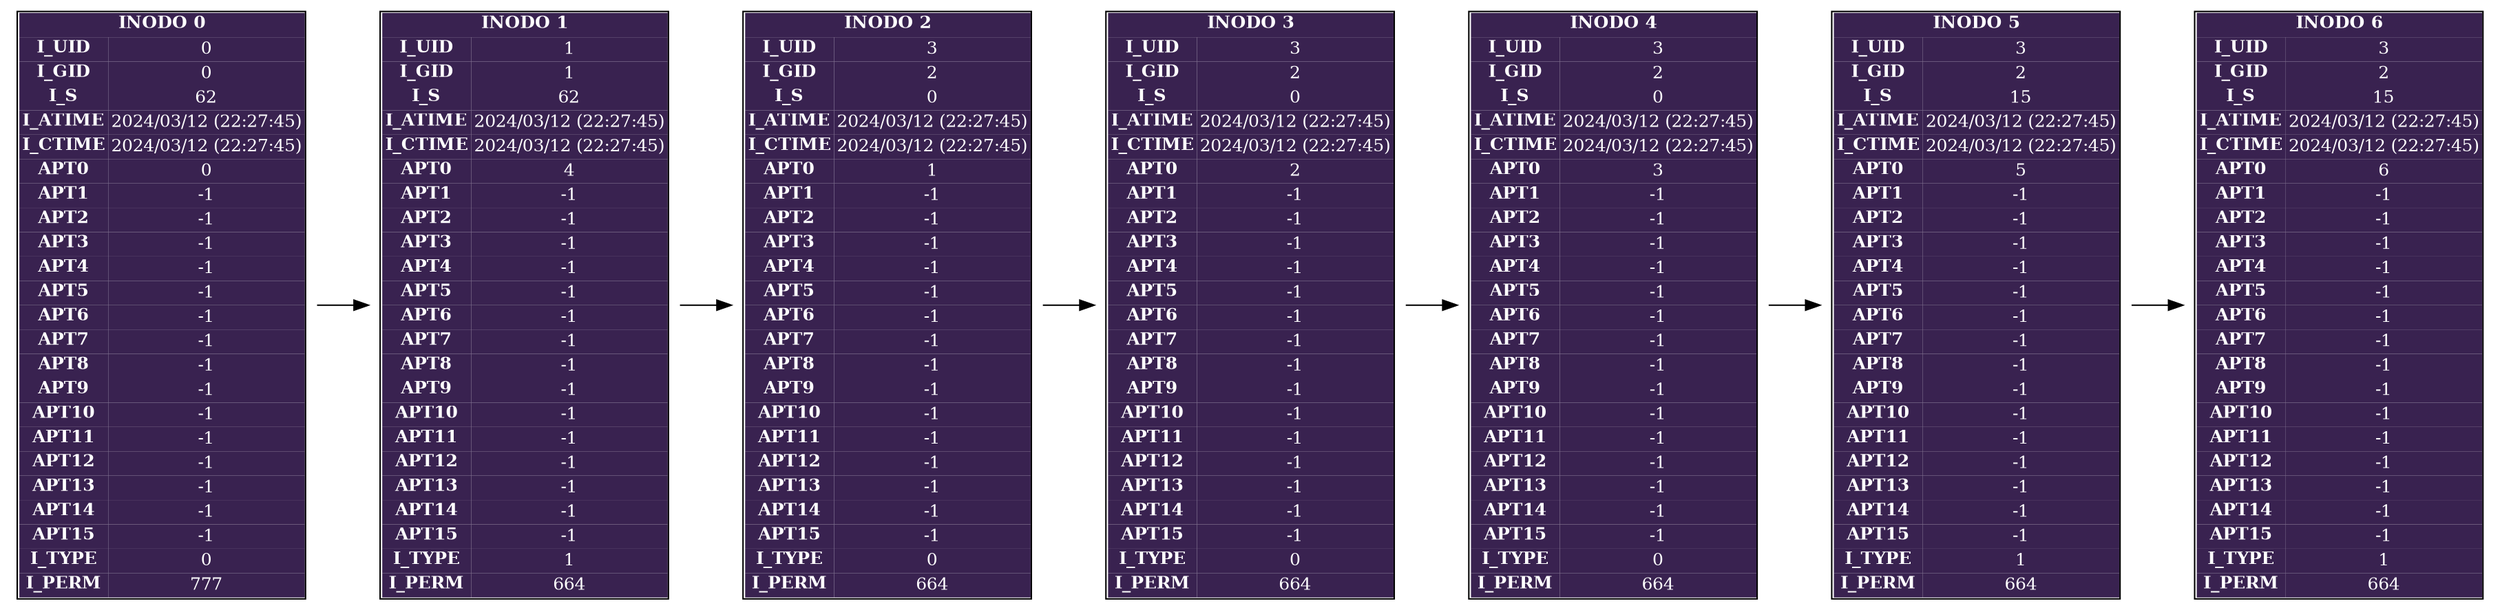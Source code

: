 digraph G {
	node[shape=plaintext fontsize=12];
	rankdir=LR;
inodo0[label=<
<TABLE BORDER="1" CELLBORDER="0" CELLSPACING="0">
	<TR>
		<TD ALIGN="CENTER" COLSPAN="2" BGCOLOR="#392250" ><FONT COLOR="WHITE"><B>INODO 0</B></FONT></TD>
	</TR>
	<TR>
		<TD ALIGN="CENTER" BGCOLOR="#392250" ><FONT COLOR="WHITE"><B>I_UID</B></FONT></TD>
		<TD ALIGN="CENTER" BGCOLOR="#392250" ><FONT COLOR="WHITE">0</FONT></TD>
	</TR>
	<TR>
		<TD ALIGN="CENTER" BGCOLOR="#392250" ><FONT COLOR="WHITE"><B>I_GID</B></FONT></TD>
		<TD ALIGN="CENTER" BGCOLOR="#392250" ><FONT COLOR="WHITE">0</FONT></TD>
	</TR>
	<TR>
		<TD ALIGN="CENTER" BGCOLOR="#392250" ><FONT COLOR="WHITE"><B>I_S</B></FONT></TD>
		<TD ALIGN="CENTER" BGCOLOR="#392250" ><FONT COLOR="WHITE">62</FONT></TD>
	</TR>
	<TR>
		<TD ALIGN="CENTER" BGCOLOR="#392250" ><FONT COLOR="WHITE"><B>I_ATIME</B></FONT></TD>
		<TD ALIGN="CENTER" BGCOLOR="#392250" ><FONT COLOR="WHITE">2024/03/12 (22:27:45)</FONT></TD>
	</TR>
	<TR>
		<TD ALIGN="CENTER" BGCOLOR="#392250" ><FONT COLOR="WHITE"><B>I_CTIME</B></FONT></TD>
		<TD ALIGN="CENTER" BGCOLOR="#392250" ><FONT COLOR="WHITE">2024/03/12 (22:27:45)</FONT></TD>
	</TR>
	<TR>
		<TD ALIGN="CENTER" BGCOLOR="#392250" ><FONT COLOR="WHITE"><B>APT0</B></FONT></TD>
		<TD ALIGN="CENTER" BGCOLOR="#392250" ><FONT COLOR="WHITE">0</FONT></TD>
	</TR>
	<TR>
		<TD ALIGN="CENTER" BGCOLOR="#392250" ><FONT COLOR="WHITE"><B>APT1</B></FONT></TD>
		<TD ALIGN="CENTER" BGCOLOR="#392250" ><FONT COLOR="WHITE">-1</FONT></TD>
	</TR>
	<TR>
		<TD ALIGN="CENTER" BGCOLOR="#392250" ><FONT COLOR="WHITE"><B>APT2</B></FONT></TD>
		<TD ALIGN="CENTER" BGCOLOR="#392250" ><FONT COLOR="WHITE">-1</FONT></TD>
	</TR>
	<TR>
		<TD ALIGN="CENTER" BGCOLOR="#392250" ><FONT COLOR="WHITE"><B>APT3</B></FONT></TD>
		<TD ALIGN="CENTER" BGCOLOR="#392250" ><FONT COLOR="WHITE">-1</FONT></TD>
	</TR>
	<TR>
		<TD ALIGN="CENTER" BGCOLOR="#392250" ><FONT COLOR="WHITE"><B>APT4</B></FONT></TD>
		<TD ALIGN="CENTER" BGCOLOR="#392250" ><FONT COLOR="WHITE">-1</FONT></TD>
	</TR>
	<TR>
		<TD ALIGN="CENTER" BGCOLOR="#392250" ><FONT COLOR="WHITE"><B>APT5</B></FONT></TD>
		<TD ALIGN="CENTER" BGCOLOR="#392250" ><FONT COLOR="WHITE">-1</FONT></TD>
	</TR>
	<TR>
		<TD ALIGN="CENTER" BGCOLOR="#392250" ><FONT COLOR="WHITE"><B>APT6</B></FONT></TD>
		<TD ALIGN="CENTER" BGCOLOR="#392250" ><FONT COLOR="WHITE">-1</FONT></TD>
	</TR>
	<TR>
		<TD ALIGN="CENTER" BGCOLOR="#392250" ><FONT COLOR="WHITE"><B>APT7</B></FONT></TD>
		<TD ALIGN="CENTER" BGCOLOR="#392250" ><FONT COLOR="WHITE">-1</FONT></TD>
	</TR>
	<TR>
		<TD ALIGN="CENTER" BGCOLOR="#392250" ><FONT COLOR="WHITE"><B>APT8</B></FONT></TD>
		<TD ALIGN="CENTER" BGCOLOR="#392250" ><FONT COLOR="WHITE">-1</FONT></TD>
	</TR>
	<TR>
		<TD ALIGN="CENTER" BGCOLOR="#392250" ><FONT COLOR="WHITE"><B>APT9</B></FONT></TD>
		<TD ALIGN="CENTER" BGCOLOR="#392250" ><FONT COLOR="WHITE">-1</FONT></TD>
	</TR>
	<TR>
		<TD ALIGN="CENTER" BGCOLOR="#392250" ><FONT COLOR="WHITE"><B>APT10</B></FONT></TD>
		<TD ALIGN="CENTER" BGCOLOR="#392250" ><FONT COLOR="WHITE">-1</FONT></TD>
	</TR>
	<TR>
		<TD ALIGN="CENTER" BGCOLOR="#392250" ><FONT COLOR="WHITE"><B>APT11</B></FONT></TD>
		<TD ALIGN="CENTER" BGCOLOR="#392250" ><FONT COLOR="WHITE">-1</FONT></TD>
	</TR>
	<TR>
		<TD ALIGN="CENTER" BGCOLOR="#392250" ><FONT COLOR="WHITE"><B>APT12</B></FONT></TD>
		<TD ALIGN="CENTER" BGCOLOR="#392250" ><FONT COLOR="WHITE">-1</FONT></TD>
	</TR>
	<TR>
		<TD ALIGN="CENTER" BGCOLOR="#392250" ><FONT COLOR="WHITE"><B>APT13</B></FONT></TD>
		<TD ALIGN="CENTER" BGCOLOR="#392250" ><FONT COLOR="WHITE">-1</FONT></TD>
	</TR>
	<TR>
		<TD ALIGN="CENTER" BGCOLOR="#392250" ><FONT COLOR="WHITE"><B>APT14</B></FONT></TD>
		<TD ALIGN="CENTER" BGCOLOR="#392250" ><FONT COLOR="WHITE">-1</FONT></TD>
	</TR>
	<TR>
		<TD ALIGN="CENTER" BGCOLOR="#392250" ><FONT COLOR="WHITE"><B>APT15</B></FONT></TD>
		<TD ALIGN="CENTER" BGCOLOR="#392250" ><FONT COLOR="WHITE">-1</FONT></TD>
	</TR>
	<TR>
		<TD ALIGN="CENTER" BGCOLOR="#392250" ><FONT COLOR="WHITE"><B>I_TYPE</B></FONT></TD>
		<TD ALIGN="CENTER" BGCOLOR="#392250" ><FONT COLOR="WHITE">0</FONT></TD>
	</TR>
	<TR>
		<TD ALIGN="CENTER" BGCOLOR="#392250" ><FONT COLOR="WHITE"><B>I_PERM</B></FONT></TD>
		<TD ALIGN="CENTER" BGCOLOR="#392250" ><FONT COLOR="WHITE">777</FONT></TD>
	</TR>
</TABLE>>];
inodo1[label=<
<TABLE BORDER="1" CELLBORDER="0" CELLSPACING="0">
	<TR>
		<TD ALIGN="CENTER" COLSPAN="2" BGCOLOR="#392250" ><FONT COLOR="WHITE"><B>INODO 1</B></FONT></TD>
	</TR>
	<TR>
		<TD ALIGN="CENTER" BGCOLOR="#392250" ><FONT COLOR="WHITE"><B>I_UID</B></FONT></TD>
		<TD ALIGN="CENTER" BGCOLOR="#392250" ><FONT COLOR="WHITE">1</FONT></TD>
	</TR>
	<TR>
		<TD ALIGN="CENTER" BGCOLOR="#392250" ><FONT COLOR="WHITE"><B>I_GID</B></FONT></TD>
		<TD ALIGN="CENTER" BGCOLOR="#392250" ><FONT COLOR="WHITE">1</FONT></TD>
	</TR>
	<TR>
		<TD ALIGN="CENTER" BGCOLOR="#392250" ><FONT COLOR="WHITE"><B>I_S</B></FONT></TD>
		<TD ALIGN="CENTER" BGCOLOR="#392250" ><FONT COLOR="WHITE">62</FONT></TD>
	</TR>
	<TR>
		<TD ALIGN="CENTER" BGCOLOR="#392250" ><FONT COLOR="WHITE"><B>I_ATIME</B></FONT></TD>
		<TD ALIGN="CENTER" BGCOLOR="#392250" ><FONT COLOR="WHITE">2024/03/12 (22:27:45)</FONT></TD>
	</TR>
	<TR>
		<TD ALIGN="CENTER" BGCOLOR="#392250" ><FONT COLOR="WHITE"><B>I_CTIME</B></FONT></TD>
		<TD ALIGN="CENTER" BGCOLOR="#392250" ><FONT COLOR="WHITE">2024/03/12 (22:27:45)</FONT></TD>
	</TR>
	<TR>
		<TD ALIGN="CENTER" BGCOLOR="#392250" ><FONT COLOR="WHITE"><B>APT0</B></FONT></TD>
		<TD ALIGN="CENTER" BGCOLOR="#392250" ><FONT COLOR="WHITE">4</FONT></TD>
	</TR>
	<TR>
		<TD ALIGN="CENTER" BGCOLOR="#392250" ><FONT COLOR="WHITE"><B>APT1</B></FONT></TD>
		<TD ALIGN="CENTER" BGCOLOR="#392250" ><FONT COLOR="WHITE">-1</FONT></TD>
	</TR>
	<TR>
		<TD ALIGN="CENTER" BGCOLOR="#392250" ><FONT COLOR="WHITE"><B>APT2</B></FONT></TD>
		<TD ALIGN="CENTER" BGCOLOR="#392250" ><FONT COLOR="WHITE">-1</FONT></TD>
	</TR>
	<TR>
		<TD ALIGN="CENTER" BGCOLOR="#392250" ><FONT COLOR="WHITE"><B>APT3</B></FONT></TD>
		<TD ALIGN="CENTER" BGCOLOR="#392250" ><FONT COLOR="WHITE">-1</FONT></TD>
	</TR>
	<TR>
		<TD ALIGN="CENTER" BGCOLOR="#392250" ><FONT COLOR="WHITE"><B>APT4</B></FONT></TD>
		<TD ALIGN="CENTER" BGCOLOR="#392250" ><FONT COLOR="WHITE">-1</FONT></TD>
	</TR>
	<TR>
		<TD ALIGN="CENTER" BGCOLOR="#392250" ><FONT COLOR="WHITE"><B>APT5</B></FONT></TD>
		<TD ALIGN="CENTER" BGCOLOR="#392250" ><FONT COLOR="WHITE">-1</FONT></TD>
	</TR>
	<TR>
		<TD ALIGN="CENTER" BGCOLOR="#392250" ><FONT COLOR="WHITE"><B>APT6</B></FONT></TD>
		<TD ALIGN="CENTER" BGCOLOR="#392250" ><FONT COLOR="WHITE">-1</FONT></TD>
	</TR>
	<TR>
		<TD ALIGN="CENTER" BGCOLOR="#392250" ><FONT COLOR="WHITE"><B>APT7</B></FONT></TD>
		<TD ALIGN="CENTER" BGCOLOR="#392250" ><FONT COLOR="WHITE">-1</FONT></TD>
	</TR>
	<TR>
		<TD ALIGN="CENTER" BGCOLOR="#392250" ><FONT COLOR="WHITE"><B>APT8</B></FONT></TD>
		<TD ALIGN="CENTER" BGCOLOR="#392250" ><FONT COLOR="WHITE">-1</FONT></TD>
	</TR>
	<TR>
		<TD ALIGN="CENTER" BGCOLOR="#392250" ><FONT COLOR="WHITE"><B>APT9</B></FONT></TD>
		<TD ALIGN="CENTER" BGCOLOR="#392250" ><FONT COLOR="WHITE">-1</FONT></TD>
	</TR>
	<TR>
		<TD ALIGN="CENTER" BGCOLOR="#392250" ><FONT COLOR="WHITE"><B>APT10</B></FONT></TD>
		<TD ALIGN="CENTER" BGCOLOR="#392250" ><FONT COLOR="WHITE">-1</FONT></TD>
	</TR>
	<TR>
		<TD ALIGN="CENTER" BGCOLOR="#392250" ><FONT COLOR="WHITE"><B>APT11</B></FONT></TD>
		<TD ALIGN="CENTER" BGCOLOR="#392250" ><FONT COLOR="WHITE">-1</FONT></TD>
	</TR>
	<TR>
		<TD ALIGN="CENTER" BGCOLOR="#392250" ><FONT COLOR="WHITE"><B>APT12</B></FONT></TD>
		<TD ALIGN="CENTER" BGCOLOR="#392250" ><FONT COLOR="WHITE">-1</FONT></TD>
	</TR>
	<TR>
		<TD ALIGN="CENTER" BGCOLOR="#392250" ><FONT COLOR="WHITE"><B>APT13</B></FONT></TD>
		<TD ALIGN="CENTER" BGCOLOR="#392250" ><FONT COLOR="WHITE">-1</FONT></TD>
	</TR>
	<TR>
		<TD ALIGN="CENTER" BGCOLOR="#392250" ><FONT COLOR="WHITE"><B>APT14</B></FONT></TD>
		<TD ALIGN="CENTER" BGCOLOR="#392250" ><FONT COLOR="WHITE">-1</FONT></TD>
	</TR>
	<TR>
		<TD ALIGN="CENTER" BGCOLOR="#392250" ><FONT COLOR="WHITE"><B>APT15</B></FONT></TD>
		<TD ALIGN="CENTER" BGCOLOR="#392250" ><FONT COLOR="WHITE">-1</FONT></TD>
	</TR>
	<TR>
		<TD ALIGN="CENTER" BGCOLOR="#392250" ><FONT COLOR="WHITE"><B>I_TYPE</B></FONT></TD>
		<TD ALIGN="CENTER" BGCOLOR="#392250" ><FONT COLOR="WHITE">1</FONT></TD>
	</TR>
	<TR>
		<TD ALIGN="CENTER" BGCOLOR="#392250" ><FONT COLOR="WHITE"><B>I_PERM</B></FONT></TD>
		<TD ALIGN="CENTER" BGCOLOR="#392250" ><FONT COLOR="WHITE">664</FONT></TD>
	</TR>
</TABLE>>];
inodo2[label=<
<TABLE BORDER="1" CELLBORDER="0" CELLSPACING="0">
	<TR>
		<TD ALIGN="CENTER" COLSPAN="2" BGCOLOR="#392250" ><FONT COLOR="WHITE"><B>INODO 2</B></FONT></TD>
	</TR>
	<TR>
		<TD ALIGN="CENTER" BGCOLOR="#392250" ><FONT COLOR="WHITE"><B>I_UID</B></FONT></TD>
		<TD ALIGN="CENTER" BGCOLOR="#392250" ><FONT COLOR="WHITE">3</FONT></TD>
	</TR>
	<TR>
		<TD ALIGN="CENTER" BGCOLOR="#392250" ><FONT COLOR="WHITE"><B>I_GID</B></FONT></TD>
		<TD ALIGN="CENTER" BGCOLOR="#392250" ><FONT COLOR="WHITE">2</FONT></TD>
	</TR>
	<TR>
		<TD ALIGN="CENTER" BGCOLOR="#392250" ><FONT COLOR="WHITE"><B>I_S</B></FONT></TD>
		<TD ALIGN="CENTER" BGCOLOR="#392250" ><FONT COLOR="WHITE">0</FONT></TD>
	</TR>
	<TR>
		<TD ALIGN="CENTER" BGCOLOR="#392250" ><FONT COLOR="WHITE"><B>I_ATIME</B></FONT></TD>
		<TD ALIGN="CENTER" BGCOLOR="#392250" ><FONT COLOR="WHITE">2024/03/12 (22:27:45)</FONT></TD>
	</TR>
	<TR>
		<TD ALIGN="CENTER" BGCOLOR="#392250" ><FONT COLOR="WHITE"><B>I_CTIME</B></FONT></TD>
		<TD ALIGN="CENTER" BGCOLOR="#392250" ><FONT COLOR="WHITE">2024/03/12 (22:27:45)</FONT></TD>
	</TR>
	<TR>
		<TD ALIGN="CENTER" BGCOLOR="#392250" ><FONT COLOR="WHITE"><B>APT0</B></FONT></TD>
		<TD ALIGN="CENTER" BGCOLOR="#392250" ><FONT COLOR="WHITE">1</FONT></TD>
	</TR>
	<TR>
		<TD ALIGN="CENTER" BGCOLOR="#392250" ><FONT COLOR="WHITE"><B>APT1</B></FONT></TD>
		<TD ALIGN="CENTER" BGCOLOR="#392250" ><FONT COLOR="WHITE">-1</FONT></TD>
	</TR>
	<TR>
		<TD ALIGN="CENTER" BGCOLOR="#392250" ><FONT COLOR="WHITE"><B>APT2</B></FONT></TD>
		<TD ALIGN="CENTER" BGCOLOR="#392250" ><FONT COLOR="WHITE">-1</FONT></TD>
	</TR>
	<TR>
		<TD ALIGN="CENTER" BGCOLOR="#392250" ><FONT COLOR="WHITE"><B>APT3</B></FONT></TD>
		<TD ALIGN="CENTER" BGCOLOR="#392250" ><FONT COLOR="WHITE">-1</FONT></TD>
	</TR>
	<TR>
		<TD ALIGN="CENTER" BGCOLOR="#392250" ><FONT COLOR="WHITE"><B>APT4</B></FONT></TD>
		<TD ALIGN="CENTER" BGCOLOR="#392250" ><FONT COLOR="WHITE">-1</FONT></TD>
	</TR>
	<TR>
		<TD ALIGN="CENTER" BGCOLOR="#392250" ><FONT COLOR="WHITE"><B>APT5</B></FONT></TD>
		<TD ALIGN="CENTER" BGCOLOR="#392250" ><FONT COLOR="WHITE">-1</FONT></TD>
	</TR>
	<TR>
		<TD ALIGN="CENTER" BGCOLOR="#392250" ><FONT COLOR="WHITE"><B>APT6</B></FONT></TD>
		<TD ALIGN="CENTER" BGCOLOR="#392250" ><FONT COLOR="WHITE">-1</FONT></TD>
	</TR>
	<TR>
		<TD ALIGN="CENTER" BGCOLOR="#392250" ><FONT COLOR="WHITE"><B>APT7</B></FONT></TD>
		<TD ALIGN="CENTER" BGCOLOR="#392250" ><FONT COLOR="WHITE">-1</FONT></TD>
	</TR>
	<TR>
		<TD ALIGN="CENTER" BGCOLOR="#392250" ><FONT COLOR="WHITE"><B>APT8</B></FONT></TD>
		<TD ALIGN="CENTER" BGCOLOR="#392250" ><FONT COLOR="WHITE">-1</FONT></TD>
	</TR>
	<TR>
		<TD ALIGN="CENTER" BGCOLOR="#392250" ><FONT COLOR="WHITE"><B>APT9</B></FONT></TD>
		<TD ALIGN="CENTER" BGCOLOR="#392250" ><FONT COLOR="WHITE">-1</FONT></TD>
	</TR>
	<TR>
		<TD ALIGN="CENTER" BGCOLOR="#392250" ><FONT COLOR="WHITE"><B>APT10</B></FONT></TD>
		<TD ALIGN="CENTER" BGCOLOR="#392250" ><FONT COLOR="WHITE">-1</FONT></TD>
	</TR>
	<TR>
		<TD ALIGN="CENTER" BGCOLOR="#392250" ><FONT COLOR="WHITE"><B>APT11</B></FONT></TD>
		<TD ALIGN="CENTER" BGCOLOR="#392250" ><FONT COLOR="WHITE">-1</FONT></TD>
	</TR>
	<TR>
		<TD ALIGN="CENTER" BGCOLOR="#392250" ><FONT COLOR="WHITE"><B>APT12</B></FONT></TD>
		<TD ALIGN="CENTER" BGCOLOR="#392250" ><FONT COLOR="WHITE">-1</FONT></TD>
	</TR>
	<TR>
		<TD ALIGN="CENTER" BGCOLOR="#392250" ><FONT COLOR="WHITE"><B>APT13</B></FONT></TD>
		<TD ALIGN="CENTER" BGCOLOR="#392250" ><FONT COLOR="WHITE">-1</FONT></TD>
	</TR>
	<TR>
		<TD ALIGN="CENTER" BGCOLOR="#392250" ><FONT COLOR="WHITE"><B>APT14</B></FONT></TD>
		<TD ALIGN="CENTER" BGCOLOR="#392250" ><FONT COLOR="WHITE">-1</FONT></TD>
	</TR>
	<TR>
		<TD ALIGN="CENTER" BGCOLOR="#392250" ><FONT COLOR="WHITE"><B>APT15</B></FONT></TD>
		<TD ALIGN="CENTER" BGCOLOR="#392250" ><FONT COLOR="WHITE">-1</FONT></TD>
	</TR>
	<TR>
		<TD ALIGN="CENTER" BGCOLOR="#392250" ><FONT COLOR="WHITE"><B>I_TYPE</B></FONT></TD>
		<TD ALIGN="CENTER" BGCOLOR="#392250" ><FONT COLOR="WHITE">0</FONT></TD>
	</TR>
	<TR>
		<TD ALIGN="CENTER" BGCOLOR="#392250" ><FONT COLOR="WHITE"><B>I_PERM</B></FONT></TD>
		<TD ALIGN="CENTER" BGCOLOR="#392250" ><FONT COLOR="WHITE">664</FONT></TD>
	</TR>
</TABLE>>];
inodo3[label=<
<TABLE BORDER="1" CELLBORDER="0" CELLSPACING="0">
	<TR>
		<TD ALIGN="CENTER" COLSPAN="2" BGCOLOR="#392250" ><FONT COLOR="WHITE"><B>INODO 3</B></FONT></TD>
	</TR>
	<TR>
		<TD ALIGN="CENTER" BGCOLOR="#392250" ><FONT COLOR="WHITE"><B>I_UID</B></FONT></TD>
		<TD ALIGN="CENTER" BGCOLOR="#392250" ><FONT COLOR="WHITE">3</FONT></TD>
	</TR>
	<TR>
		<TD ALIGN="CENTER" BGCOLOR="#392250" ><FONT COLOR="WHITE"><B>I_GID</B></FONT></TD>
		<TD ALIGN="CENTER" BGCOLOR="#392250" ><FONT COLOR="WHITE">2</FONT></TD>
	</TR>
	<TR>
		<TD ALIGN="CENTER" BGCOLOR="#392250" ><FONT COLOR="WHITE"><B>I_S</B></FONT></TD>
		<TD ALIGN="CENTER" BGCOLOR="#392250" ><FONT COLOR="WHITE">0</FONT></TD>
	</TR>
	<TR>
		<TD ALIGN="CENTER" BGCOLOR="#392250" ><FONT COLOR="WHITE"><B>I_ATIME</B></FONT></TD>
		<TD ALIGN="CENTER" BGCOLOR="#392250" ><FONT COLOR="WHITE">2024/03/12 (22:27:45)</FONT></TD>
	</TR>
	<TR>
		<TD ALIGN="CENTER" BGCOLOR="#392250" ><FONT COLOR="WHITE"><B>I_CTIME</B></FONT></TD>
		<TD ALIGN="CENTER" BGCOLOR="#392250" ><FONT COLOR="WHITE">2024/03/12 (22:27:45)</FONT></TD>
	</TR>
	<TR>
		<TD ALIGN="CENTER" BGCOLOR="#392250" ><FONT COLOR="WHITE"><B>APT0</B></FONT></TD>
		<TD ALIGN="CENTER" BGCOLOR="#392250" ><FONT COLOR="WHITE">2</FONT></TD>
	</TR>
	<TR>
		<TD ALIGN="CENTER" BGCOLOR="#392250" ><FONT COLOR="WHITE"><B>APT1</B></FONT></TD>
		<TD ALIGN="CENTER" BGCOLOR="#392250" ><FONT COLOR="WHITE">-1</FONT></TD>
	</TR>
	<TR>
		<TD ALIGN="CENTER" BGCOLOR="#392250" ><FONT COLOR="WHITE"><B>APT2</B></FONT></TD>
		<TD ALIGN="CENTER" BGCOLOR="#392250" ><FONT COLOR="WHITE">-1</FONT></TD>
	</TR>
	<TR>
		<TD ALIGN="CENTER" BGCOLOR="#392250" ><FONT COLOR="WHITE"><B>APT3</B></FONT></TD>
		<TD ALIGN="CENTER" BGCOLOR="#392250" ><FONT COLOR="WHITE">-1</FONT></TD>
	</TR>
	<TR>
		<TD ALIGN="CENTER" BGCOLOR="#392250" ><FONT COLOR="WHITE"><B>APT4</B></FONT></TD>
		<TD ALIGN="CENTER" BGCOLOR="#392250" ><FONT COLOR="WHITE">-1</FONT></TD>
	</TR>
	<TR>
		<TD ALIGN="CENTER" BGCOLOR="#392250" ><FONT COLOR="WHITE"><B>APT5</B></FONT></TD>
		<TD ALIGN="CENTER" BGCOLOR="#392250" ><FONT COLOR="WHITE">-1</FONT></TD>
	</TR>
	<TR>
		<TD ALIGN="CENTER" BGCOLOR="#392250" ><FONT COLOR="WHITE"><B>APT6</B></FONT></TD>
		<TD ALIGN="CENTER" BGCOLOR="#392250" ><FONT COLOR="WHITE">-1</FONT></TD>
	</TR>
	<TR>
		<TD ALIGN="CENTER" BGCOLOR="#392250" ><FONT COLOR="WHITE"><B>APT7</B></FONT></TD>
		<TD ALIGN="CENTER" BGCOLOR="#392250" ><FONT COLOR="WHITE">-1</FONT></TD>
	</TR>
	<TR>
		<TD ALIGN="CENTER" BGCOLOR="#392250" ><FONT COLOR="WHITE"><B>APT8</B></FONT></TD>
		<TD ALIGN="CENTER" BGCOLOR="#392250" ><FONT COLOR="WHITE">-1</FONT></TD>
	</TR>
	<TR>
		<TD ALIGN="CENTER" BGCOLOR="#392250" ><FONT COLOR="WHITE"><B>APT9</B></FONT></TD>
		<TD ALIGN="CENTER" BGCOLOR="#392250" ><FONT COLOR="WHITE">-1</FONT></TD>
	</TR>
	<TR>
		<TD ALIGN="CENTER" BGCOLOR="#392250" ><FONT COLOR="WHITE"><B>APT10</B></FONT></TD>
		<TD ALIGN="CENTER" BGCOLOR="#392250" ><FONT COLOR="WHITE">-1</FONT></TD>
	</TR>
	<TR>
		<TD ALIGN="CENTER" BGCOLOR="#392250" ><FONT COLOR="WHITE"><B>APT11</B></FONT></TD>
		<TD ALIGN="CENTER" BGCOLOR="#392250" ><FONT COLOR="WHITE">-1</FONT></TD>
	</TR>
	<TR>
		<TD ALIGN="CENTER" BGCOLOR="#392250" ><FONT COLOR="WHITE"><B>APT12</B></FONT></TD>
		<TD ALIGN="CENTER" BGCOLOR="#392250" ><FONT COLOR="WHITE">-1</FONT></TD>
	</TR>
	<TR>
		<TD ALIGN="CENTER" BGCOLOR="#392250" ><FONT COLOR="WHITE"><B>APT13</B></FONT></TD>
		<TD ALIGN="CENTER" BGCOLOR="#392250" ><FONT COLOR="WHITE">-1</FONT></TD>
	</TR>
	<TR>
		<TD ALIGN="CENTER" BGCOLOR="#392250" ><FONT COLOR="WHITE"><B>APT14</B></FONT></TD>
		<TD ALIGN="CENTER" BGCOLOR="#392250" ><FONT COLOR="WHITE">-1</FONT></TD>
	</TR>
	<TR>
		<TD ALIGN="CENTER" BGCOLOR="#392250" ><FONT COLOR="WHITE"><B>APT15</B></FONT></TD>
		<TD ALIGN="CENTER" BGCOLOR="#392250" ><FONT COLOR="WHITE">-1</FONT></TD>
	</TR>
	<TR>
		<TD ALIGN="CENTER" BGCOLOR="#392250" ><FONT COLOR="WHITE"><B>I_TYPE</B></FONT></TD>
		<TD ALIGN="CENTER" BGCOLOR="#392250" ><FONT COLOR="WHITE">0</FONT></TD>
	</TR>
	<TR>
		<TD ALIGN="CENTER" BGCOLOR="#392250" ><FONT COLOR="WHITE"><B>I_PERM</B></FONT></TD>
		<TD ALIGN="CENTER" BGCOLOR="#392250" ><FONT COLOR="WHITE">664</FONT></TD>
	</TR>
</TABLE>>];
inodo4[label=<
<TABLE BORDER="1" CELLBORDER="0" CELLSPACING="0">
	<TR>
		<TD ALIGN="CENTER" COLSPAN="2" BGCOLOR="#392250" ><FONT COLOR="WHITE"><B>INODO 4</B></FONT></TD>
	</TR>
	<TR>
		<TD ALIGN="CENTER" BGCOLOR="#392250" ><FONT COLOR="WHITE"><B>I_UID</B></FONT></TD>
		<TD ALIGN="CENTER" BGCOLOR="#392250" ><FONT COLOR="WHITE">3</FONT></TD>
	</TR>
	<TR>
		<TD ALIGN="CENTER" BGCOLOR="#392250" ><FONT COLOR="WHITE"><B>I_GID</B></FONT></TD>
		<TD ALIGN="CENTER" BGCOLOR="#392250" ><FONT COLOR="WHITE">2</FONT></TD>
	</TR>
	<TR>
		<TD ALIGN="CENTER" BGCOLOR="#392250" ><FONT COLOR="WHITE"><B>I_S</B></FONT></TD>
		<TD ALIGN="CENTER" BGCOLOR="#392250" ><FONT COLOR="WHITE">0</FONT></TD>
	</TR>
	<TR>
		<TD ALIGN="CENTER" BGCOLOR="#392250" ><FONT COLOR="WHITE"><B>I_ATIME</B></FONT></TD>
		<TD ALIGN="CENTER" BGCOLOR="#392250" ><FONT COLOR="WHITE">2024/03/12 (22:27:45)</FONT></TD>
	</TR>
	<TR>
		<TD ALIGN="CENTER" BGCOLOR="#392250" ><FONT COLOR="WHITE"><B>I_CTIME</B></FONT></TD>
		<TD ALIGN="CENTER" BGCOLOR="#392250" ><FONT COLOR="WHITE">2024/03/12 (22:27:45)</FONT></TD>
	</TR>
	<TR>
		<TD ALIGN="CENTER" BGCOLOR="#392250" ><FONT COLOR="WHITE"><B>APT0</B></FONT></TD>
		<TD ALIGN="CENTER" BGCOLOR="#392250" ><FONT COLOR="WHITE">3</FONT></TD>
	</TR>
	<TR>
		<TD ALIGN="CENTER" BGCOLOR="#392250" ><FONT COLOR="WHITE"><B>APT1</B></FONT></TD>
		<TD ALIGN="CENTER" BGCOLOR="#392250" ><FONT COLOR="WHITE">-1</FONT></TD>
	</TR>
	<TR>
		<TD ALIGN="CENTER" BGCOLOR="#392250" ><FONT COLOR="WHITE"><B>APT2</B></FONT></TD>
		<TD ALIGN="CENTER" BGCOLOR="#392250" ><FONT COLOR="WHITE">-1</FONT></TD>
	</TR>
	<TR>
		<TD ALIGN="CENTER" BGCOLOR="#392250" ><FONT COLOR="WHITE"><B>APT3</B></FONT></TD>
		<TD ALIGN="CENTER" BGCOLOR="#392250" ><FONT COLOR="WHITE">-1</FONT></TD>
	</TR>
	<TR>
		<TD ALIGN="CENTER" BGCOLOR="#392250" ><FONT COLOR="WHITE"><B>APT4</B></FONT></TD>
		<TD ALIGN="CENTER" BGCOLOR="#392250" ><FONT COLOR="WHITE">-1</FONT></TD>
	</TR>
	<TR>
		<TD ALIGN="CENTER" BGCOLOR="#392250" ><FONT COLOR="WHITE"><B>APT5</B></FONT></TD>
		<TD ALIGN="CENTER" BGCOLOR="#392250" ><FONT COLOR="WHITE">-1</FONT></TD>
	</TR>
	<TR>
		<TD ALIGN="CENTER" BGCOLOR="#392250" ><FONT COLOR="WHITE"><B>APT6</B></FONT></TD>
		<TD ALIGN="CENTER" BGCOLOR="#392250" ><FONT COLOR="WHITE">-1</FONT></TD>
	</TR>
	<TR>
		<TD ALIGN="CENTER" BGCOLOR="#392250" ><FONT COLOR="WHITE"><B>APT7</B></FONT></TD>
		<TD ALIGN="CENTER" BGCOLOR="#392250" ><FONT COLOR="WHITE">-1</FONT></TD>
	</TR>
	<TR>
		<TD ALIGN="CENTER" BGCOLOR="#392250" ><FONT COLOR="WHITE"><B>APT8</B></FONT></TD>
		<TD ALIGN="CENTER" BGCOLOR="#392250" ><FONT COLOR="WHITE">-1</FONT></TD>
	</TR>
	<TR>
		<TD ALIGN="CENTER" BGCOLOR="#392250" ><FONT COLOR="WHITE"><B>APT9</B></FONT></TD>
		<TD ALIGN="CENTER" BGCOLOR="#392250" ><FONT COLOR="WHITE">-1</FONT></TD>
	</TR>
	<TR>
		<TD ALIGN="CENTER" BGCOLOR="#392250" ><FONT COLOR="WHITE"><B>APT10</B></FONT></TD>
		<TD ALIGN="CENTER" BGCOLOR="#392250" ><FONT COLOR="WHITE">-1</FONT></TD>
	</TR>
	<TR>
		<TD ALIGN="CENTER" BGCOLOR="#392250" ><FONT COLOR="WHITE"><B>APT11</B></FONT></TD>
		<TD ALIGN="CENTER" BGCOLOR="#392250" ><FONT COLOR="WHITE">-1</FONT></TD>
	</TR>
	<TR>
		<TD ALIGN="CENTER" BGCOLOR="#392250" ><FONT COLOR="WHITE"><B>APT12</B></FONT></TD>
		<TD ALIGN="CENTER" BGCOLOR="#392250" ><FONT COLOR="WHITE">-1</FONT></TD>
	</TR>
	<TR>
		<TD ALIGN="CENTER" BGCOLOR="#392250" ><FONT COLOR="WHITE"><B>APT13</B></FONT></TD>
		<TD ALIGN="CENTER" BGCOLOR="#392250" ><FONT COLOR="WHITE">-1</FONT></TD>
	</TR>
	<TR>
		<TD ALIGN="CENTER" BGCOLOR="#392250" ><FONT COLOR="WHITE"><B>APT14</B></FONT></TD>
		<TD ALIGN="CENTER" BGCOLOR="#392250" ><FONT COLOR="WHITE">-1</FONT></TD>
	</TR>
	<TR>
		<TD ALIGN="CENTER" BGCOLOR="#392250" ><FONT COLOR="WHITE"><B>APT15</B></FONT></TD>
		<TD ALIGN="CENTER" BGCOLOR="#392250" ><FONT COLOR="WHITE">-1</FONT></TD>
	</TR>
	<TR>
		<TD ALIGN="CENTER" BGCOLOR="#392250" ><FONT COLOR="WHITE"><B>I_TYPE</B></FONT></TD>
		<TD ALIGN="CENTER" BGCOLOR="#392250" ><FONT COLOR="WHITE">0</FONT></TD>
	</TR>
	<TR>
		<TD ALIGN="CENTER" BGCOLOR="#392250" ><FONT COLOR="WHITE"><B>I_PERM</B></FONT></TD>
		<TD ALIGN="CENTER" BGCOLOR="#392250" ><FONT COLOR="WHITE">664</FONT></TD>
	</TR>
</TABLE>>];
inodo5[label=<
<TABLE BORDER="1" CELLBORDER="0" CELLSPACING="0">
	<TR>
		<TD ALIGN="CENTER" COLSPAN="2" BGCOLOR="#392250" ><FONT COLOR="WHITE"><B>INODO 5</B></FONT></TD>
	</TR>
	<TR>
		<TD ALIGN="CENTER" BGCOLOR="#392250" ><FONT COLOR="WHITE"><B>I_UID</B></FONT></TD>
		<TD ALIGN="CENTER" BGCOLOR="#392250" ><FONT COLOR="WHITE">3</FONT></TD>
	</TR>
	<TR>
		<TD ALIGN="CENTER" BGCOLOR="#392250" ><FONT COLOR="WHITE"><B>I_GID</B></FONT></TD>
		<TD ALIGN="CENTER" BGCOLOR="#392250" ><FONT COLOR="WHITE">2</FONT></TD>
	</TR>
	<TR>
		<TD ALIGN="CENTER" BGCOLOR="#392250" ><FONT COLOR="WHITE"><B>I_S</B></FONT></TD>
		<TD ALIGN="CENTER" BGCOLOR="#392250" ><FONT COLOR="WHITE">15</FONT></TD>
	</TR>
	<TR>
		<TD ALIGN="CENTER" BGCOLOR="#392250" ><FONT COLOR="WHITE"><B>I_ATIME</B></FONT></TD>
		<TD ALIGN="CENTER" BGCOLOR="#392250" ><FONT COLOR="WHITE">2024/03/12 (22:27:45)</FONT></TD>
	</TR>
	<TR>
		<TD ALIGN="CENTER" BGCOLOR="#392250" ><FONT COLOR="WHITE"><B>I_CTIME</B></FONT></TD>
		<TD ALIGN="CENTER" BGCOLOR="#392250" ><FONT COLOR="WHITE">2024/03/12 (22:27:45)</FONT></TD>
	</TR>
	<TR>
		<TD ALIGN="CENTER" BGCOLOR="#392250" ><FONT COLOR="WHITE"><B>APT0</B></FONT></TD>
		<TD ALIGN="CENTER" BGCOLOR="#392250" ><FONT COLOR="WHITE">5</FONT></TD>
	</TR>
	<TR>
		<TD ALIGN="CENTER" BGCOLOR="#392250" ><FONT COLOR="WHITE"><B>APT1</B></FONT></TD>
		<TD ALIGN="CENTER" BGCOLOR="#392250" ><FONT COLOR="WHITE">-1</FONT></TD>
	</TR>
	<TR>
		<TD ALIGN="CENTER" BGCOLOR="#392250" ><FONT COLOR="WHITE"><B>APT2</B></FONT></TD>
		<TD ALIGN="CENTER" BGCOLOR="#392250" ><FONT COLOR="WHITE">-1</FONT></TD>
	</TR>
	<TR>
		<TD ALIGN="CENTER" BGCOLOR="#392250" ><FONT COLOR="WHITE"><B>APT3</B></FONT></TD>
		<TD ALIGN="CENTER" BGCOLOR="#392250" ><FONT COLOR="WHITE">-1</FONT></TD>
	</TR>
	<TR>
		<TD ALIGN="CENTER" BGCOLOR="#392250" ><FONT COLOR="WHITE"><B>APT4</B></FONT></TD>
		<TD ALIGN="CENTER" BGCOLOR="#392250" ><FONT COLOR="WHITE">-1</FONT></TD>
	</TR>
	<TR>
		<TD ALIGN="CENTER" BGCOLOR="#392250" ><FONT COLOR="WHITE"><B>APT5</B></FONT></TD>
		<TD ALIGN="CENTER" BGCOLOR="#392250" ><FONT COLOR="WHITE">-1</FONT></TD>
	</TR>
	<TR>
		<TD ALIGN="CENTER" BGCOLOR="#392250" ><FONT COLOR="WHITE"><B>APT6</B></FONT></TD>
		<TD ALIGN="CENTER" BGCOLOR="#392250" ><FONT COLOR="WHITE">-1</FONT></TD>
	</TR>
	<TR>
		<TD ALIGN="CENTER" BGCOLOR="#392250" ><FONT COLOR="WHITE"><B>APT7</B></FONT></TD>
		<TD ALIGN="CENTER" BGCOLOR="#392250" ><FONT COLOR="WHITE">-1</FONT></TD>
	</TR>
	<TR>
		<TD ALIGN="CENTER" BGCOLOR="#392250" ><FONT COLOR="WHITE"><B>APT8</B></FONT></TD>
		<TD ALIGN="CENTER" BGCOLOR="#392250" ><FONT COLOR="WHITE">-1</FONT></TD>
	</TR>
	<TR>
		<TD ALIGN="CENTER" BGCOLOR="#392250" ><FONT COLOR="WHITE"><B>APT9</B></FONT></TD>
		<TD ALIGN="CENTER" BGCOLOR="#392250" ><FONT COLOR="WHITE">-1</FONT></TD>
	</TR>
	<TR>
		<TD ALIGN="CENTER" BGCOLOR="#392250" ><FONT COLOR="WHITE"><B>APT10</B></FONT></TD>
		<TD ALIGN="CENTER" BGCOLOR="#392250" ><FONT COLOR="WHITE">-1</FONT></TD>
	</TR>
	<TR>
		<TD ALIGN="CENTER" BGCOLOR="#392250" ><FONT COLOR="WHITE"><B>APT11</B></FONT></TD>
		<TD ALIGN="CENTER" BGCOLOR="#392250" ><FONT COLOR="WHITE">-1</FONT></TD>
	</TR>
	<TR>
		<TD ALIGN="CENTER" BGCOLOR="#392250" ><FONT COLOR="WHITE"><B>APT12</B></FONT></TD>
		<TD ALIGN="CENTER" BGCOLOR="#392250" ><FONT COLOR="WHITE">-1</FONT></TD>
	</TR>
	<TR>
		<TD ALIGN="CENTER" BGCOLOR="#392250" ><FONT COLOR="WHITE"><B>APT13</B></FONT></TD>
		<TD ALIGN="CENTER" BGCOLOR="#392250" ><FONT COLOR="WHITE">-1</FONT></TD>
	</TR>
	<TR>
		<TD ALIGN="CENTER" BGCOLOR="#392250" ><FONT COLOR="WHITE"><B>APT14</B></FONT></TD>
		<TD ALIGN="CENTER" BGCOLOR="#392250" ><FONT COLOR="WHITE">-1</FONT></TD>
	</TR>
	<TR>
		<TD ALIGN="CENTER" BGCOLOR="#392250" ><FONT COLOR="WHITE"><B>APT15</B></FONT></TD>
		<TD ALIGN="CENTER" BGCOLOR="#392250" ><FONT COLOR="WHITE">-1</FONT></TD>
	</TR>
	<TR>
		<TD ALIGN="CENTER" BGCOLOR="#392250" ><FONT COLOR="WHITE"><B>I_TYPE</B></FONT></TD>
		<TD ALIGN="CENTER" BGCOLOR="#392250" ><FONT COLOR="WHITE">1</FONT></TD>
	</TR>
	<TR>
		<TD ALIGN="CENTER" BGCOLOR="#392250" ><FONT COLOR="WHITE"><B>I_PERM</B></FONT></TD>
		<TD ALIGN="CENTER" BGCOLOR="#392250" ><FONT COLOR="WHITE">664</FONT></TD>
	</TR>
</TABLE>>];
inodo6[label=<
<TABLE BORDER="1" CELLBORDER="0" CELLSPACING="0">
	<TR>
		<TD ALIGN="CENTER" COLSPAN="2" BGCOLOR="#392250" ><FONT COLOR="WHITE"><B>INODO 6</B></FONT></TD>
	</TR>
	<TR>
		<TD ALIGN="CENTER" BGCOLOR="#392250" ><FONT COLOR="WHITE"><B>I_UID</B></FONT></TD>
		<TD ALIGN="CENTER" BGCOLOR="#392250" ><FONT COLOR="WHITE">3</FONT></TD>
	</TR>
	<TR>
		<TD ALIGN="CENTER" BGCOLOR="#392250" ><FONT COLOR="WHITE"><B>I_GID</B></FONT></TD>
		<TD ALIGN="CENTER" BGCOLOR="#392250" ><FONT COLOR="WHITE">2</FONT></TD>
	</TR>
	<TR>
		<TD ALIGN="CENTER" BGCOLOR="#392250" ><FONT COLOR="WHITE"><B>I_S</B></FONT></TD>
		<TD ALIGN="CENTER" BGCOLOR="#392250" ><FONT COLOR="WHITE">15</FONT></TD>
	</TR>
	<TR>
		<TD ALIGN="CENTER" BGCOLOR="#392250" ><FONT COLOR="WHITE"><B>I_ATIME</B></FONT></TD>
		<TD ALIGN="CENTER" BGCOLOR="#392250" ><FONT COLOR="WHITE">2024/03/12 (22:27:45)</FONT></TD>
	</TR>
	<TR>
		<TD ALIGN="CENTER" BGCOLOR="#392250" ><FONT COLOR="WHITE"><B>I_CTIME</B></FONT></TD>
		<TD ALIGN="CENTER" BGCOLOR="#392250" ><FONT COLOR="WHITE">2024/03/12 (22:27:45)</FONT></TD>
	</TR>
	<TR>
		<TD ALIGN="CENTER" BGCOLOR="#392250" ><FONT COLOR="WHITE"><B>APT0</B></FONT></TD>
		<TD ALIGN="CENTER" BGCOLOR="#392250" ><FONT COLOR="WHITE">6</FONT></TD>
	</TR>
	<TR>
		<TD ALIGN="CENTER" BGCOLOR="#392250" ><FONT COLOR="WHITE"><B>APT1</B></FONT></TD>
		<TD ALIGN="CENTER" BGCOLOR="#392250" ><FONT COLOR="WHITE">-1</FONT></TD>
	</TR>
	<TR>
		<TD ALIGN="CENTER" BGCOLOR="#392250" ><FONT COLOR="WHITE"><B>APT2</B></FONT></TD>
		<TD ALIGN="CENTER" BGCOLOR="#392250" ><FONT COLOR="WHITE">-1</FONT></TD>
	</TR>
	<TR>
		<TD ALIGN="CENTER" BGCOLOR="#392250" ><FONT COLOR="WHITE"><B>APT3</B></FONT></TD>
		<TD ALIGN="CENTER" BGCOLOR="#392250" ><FONT COLOR="WHITE">-1</FONT></TD>
	</TR>
	<TR>
		<TD ALIGN="CENTER" BGCOLOR="#392250" ><FONT COLOR="WHITE"><B>APT4</B></FONT></TD>
		<TD ALIGN="CENTER" BGCOLOR="#392250" ><FONT COLOR="WHITE">-1</FONT></TD>
	</TR>
	<TR>
		<TD ALIGN="CENTER" BGCOLOR="#392250" ><FONT COLOR="WHITE"><B>APT5</B></FONT></TD>
		<TD ALIGN="CENTER" BGCOLOR="#392250" ><FONT COLOR="WHITE">-1</FONT></TD>
	</TR>
	<TR>
		<TD ALIGN="CENTER" BGCOLOR="#392250" ><FONT COLOR="WHITE"><B>APT6</B></FONT></TD>
		<TD ALIGN="CENTER" BGCOLOR="#392250" ><FONT COLOR="WHITE">-1</FONT></TD>
	</TR>
	<TR>
		<TD ALIGN="CENTER" BGCOLOR="#392250" ><FONT COLOR="WHITE"><B>APT7</B></FONT></TD>
		<TD ALIGN="CENTER" BGCOLOR="#392250" ><FONT COLOR="WHITE">-1</FONT></TD>
	</TR>
	<TR>
		<TD ALIGN="CENTER" BGCOLOR="#392250" ><FONT COLOR="WHITE"><B>APT8</B></FONT></TD>
		<TD ALIGN="CENTER" BGCOLOR="#392250" ><FONT COLOR="WHITE">-1</FONT></TD>
	</TR>
	<TR>
		<TD ALIGN="CENTER" BGCOLOR="#392250" ><FONT COLOR="WHITE"><B>APT9</B></FONT></TD>
		<TD ALIGN="CENTER" BGCOLOR="#392250" ><FONT COLOR="WHITE">-1</FONT></TD>
	</TR>
	<TR>
		<TD ALIGN="CENTER" BGCOLOR="#392250" ><FONT COLOR="WHITE"><B>APT10</B></FONT></TD>
		<TD ALIGN="CENTER" BGCOLOR="#392250" ><FONT COLOR="WHITE">-1</FONT></TD>
	</TR>
	<TR>
		<TD ALIGN="CENTER" BGCOLOR="#392250" ><FONT COLOR="WHITE"><B>APT11</B></FONT></TD>
		<TD ALIGN="CENTER" BGCOLOR="#392250" ><FONT COLOR="WHITE">-1</FONT></TD>
	</TR>
	<TR>
		<TD ALIGN="CENTER" BGCOLOR="#392250" ><FONT COLOR="WHITE"><B>APT12</B></FONT></TD>
		<TD ALIGN="CENTER" BGCOLOR="#392250" ><FONT COLOR="WHITE">-1</FONT></TD>
	</TR>
	<TR>
		<TD ALIGN="CENTER" BGCOLOR="#392250" ><FONT COLOR="WHITE"><B>APT13</B></FONT></TD>
		<TD ALIGN="CENTER" BGCOLOR="#392250" ><FONT COLOR="WHITE">-1</FONT></TD>
	</TR>
	<TR>
		<TD ALIGN="CENTER" BGCOLOR="#392250" ><FONT COLOR="WHITE"><B>APT14</B></FONT></TD>
		<TD ALIGN="CENTER" BGCOLOR="#392250" ><FONT COLOR="WHITE">-1</FONT></TD>
	</TR>
	<TR>
		<TD ALIGN="CENTER" BGCOLOR="#392250" ><FONT COLOR="WHITE"><B>APT15</B></FONT></TD>
		<TD ALIGN="CENTER" BGCOLOR="#392250" ><FONT COLOR="WHITE">-1</FONT></TD>
	</TR>
	<TR>
		<TD ALIGN="CENTER" BGCOLOR="#392250" ><FONT COLOR="WHITE"><B>I_TYPE</B></FONT></TD>
		<TD ALIGN="CENTER" BGCOLOR="#392250" ><FONT COLOR="WHITE">1</FONT></TD>
	</TR>
	<TR>
		<TD ALIGN="CENTER" BGCOLOR="#392250" ><FONT COLOR="WHITE"><B>I_PERM</B></FONT></TD>
		<TD ALIGN="CENTER" BGCOLOR="#392250" ><FONT COLOR="WHITE">664</FONT></TD>
	</TR>
</TABLE>>];


inodo0 -> inodo1;
inodo1 -> inodo2;
inodo2 -> inodo3;
inodo3 -> inodo4;
inodo4 -> inodo5;
inodo5 -> inodo6;

}

